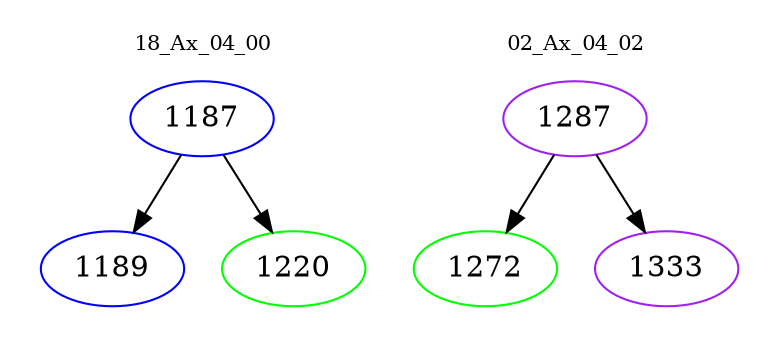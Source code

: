 digraph{
subgraph cluster_0 {
color = white
label = "18_Ax_04_00";
fontsize=10;
T0_1187 [label="1187", color="blue"]
T0_1187 -> T0_1189 [color="black"]
T0_1189 [label="1189", color="blue"]
T0_1187 -> T0_1220 [color="black"]
T0_1220 [label="1220", color="green"]
}
subgraph cluster_1 {
color = white
label = "02_Ax_04_02";
fontsize=10;
T1_1287 [label="1287", color="purple"]
T1_1287 -> T1_1272 [color="black"]
T1_1272 [label="1272", color="green"]
T1_1287 -> T1_1333 [color="black"]
T1_1333 [label="1333", color="purple"]
}
}
